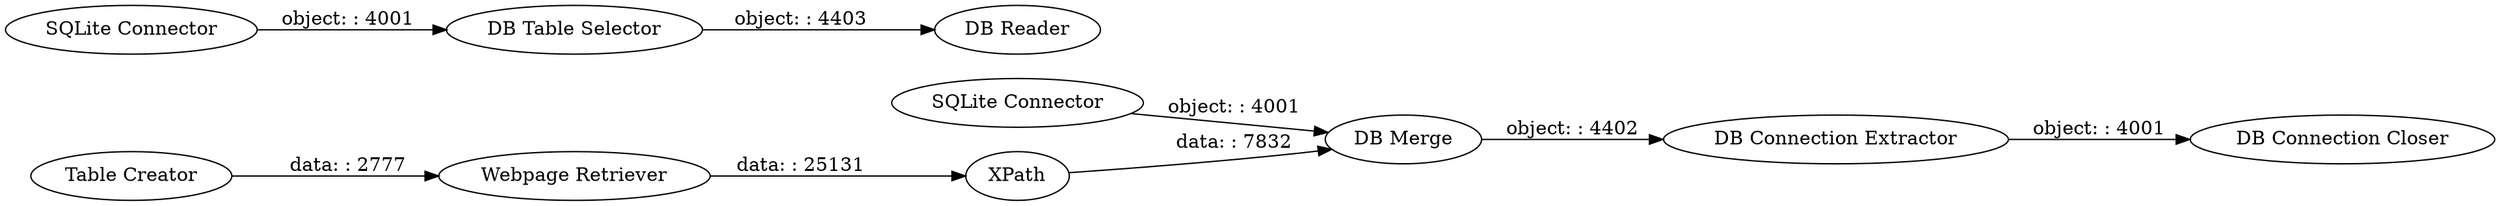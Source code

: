 digraph {
	"-6916020034199427442_7" [label="DB Connection Extractor"]
	"-6916020034199427442_4" [label="SQLite Connector"]
	"-6916020034199427442_10" [label="DB Reader"]
	"-6916020034199427442_3" [label="Table Creator"]
	"-6916020034199427442_2" [label=XPath]
	"-6916020034199427442_6" [label="DB Connection Closer"]
	"-6916020034199427442_1" [label="Webpage Retriever"]
	"-6916020034199427442_5" [label="DB Merge"]
	"-6916020034199427442_11" [label="SQLite Connector"]
	"-6916020034199427442_9" [label="DB Table Selector"]
	"-6916020034199427442_1" -> "-6916020034199427442_2" [label="data: : 25131"]
	"-6916020034199427442_3" -> "-6916020034199427442_1" [label="data: : 2777"]
	"-6916020034199427442_2" -> "-6916020034199427442_5" [label="data: : 7832"]
	"-6916020034199427442_11" -> "-6916020034199427442_9" [label="object: : 4001"]
	"-6916020034199427442_7" -> "-6916020034199427442_6" [label="object: : 4001"]
	"-6916020034199427442_4" -> "-6916020034199427442_5" [label="object: : 4001"]
	"-6916020034199427442_9" -> "-6916020034199427442_10" [label="object: : 4403"]
	"-6916020034199427442_5" -> "-6916020034199427442_7" [label="object: : 4402"]
	rankdir=LR
}

